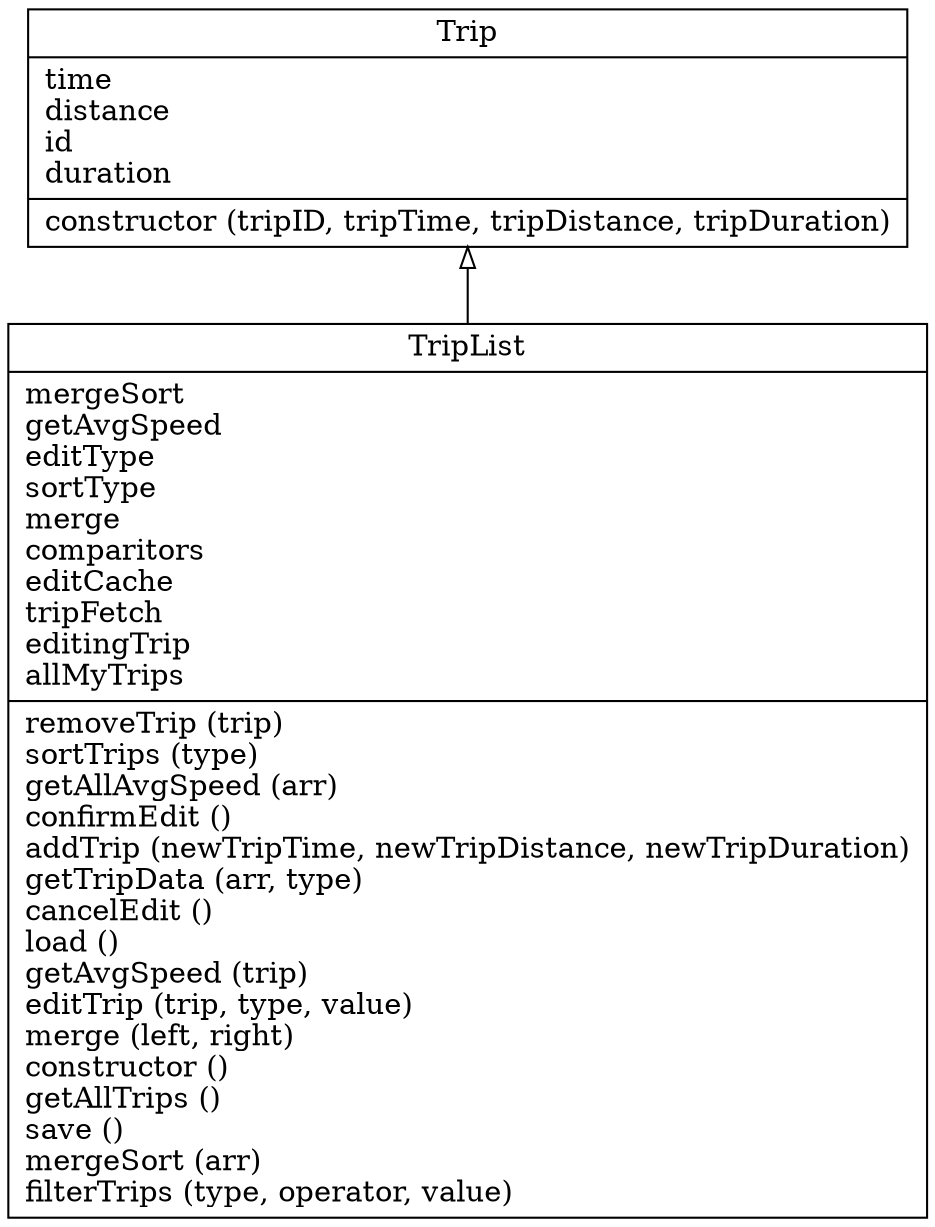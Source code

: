 digraph "classes_test" {
charset="utf-8"
rankdir=BT
"0" [label="{Trip|time\ldistance\lid\lduration\l|constructor (tripID, tripTime, tripDistance, tripDuration)\l}", shape="record"];
"1" [label="{TripList|mergeSort\lgetAvgSpeed\leditType\lsortType\lmerge\lcomparitors\leditCache\ltripFetch\leditingTrip\lallMyTrips\l|removeTrip (trip)\lsortTrips (type)\lgetAllAvgSpeed (arr)\lconfirmEdit ()\laddTrip (newTripTime, newTripDistance, newTripDuration)\lgetTripData (arr, type)\lcancelEdit ()\lload ()\lgetAvgSpeed (trip)\leditTrip (trip, type, value)\lmerge (left, right)\lconstructor ()\lgetAllTrips ()\lsave ()\lmergeSort (arr)\lfilterTrips (type, operator, value)\l}", shape="record"];
"1" -> "0" [arrowhead="empty", arrowtail="none"];
}
